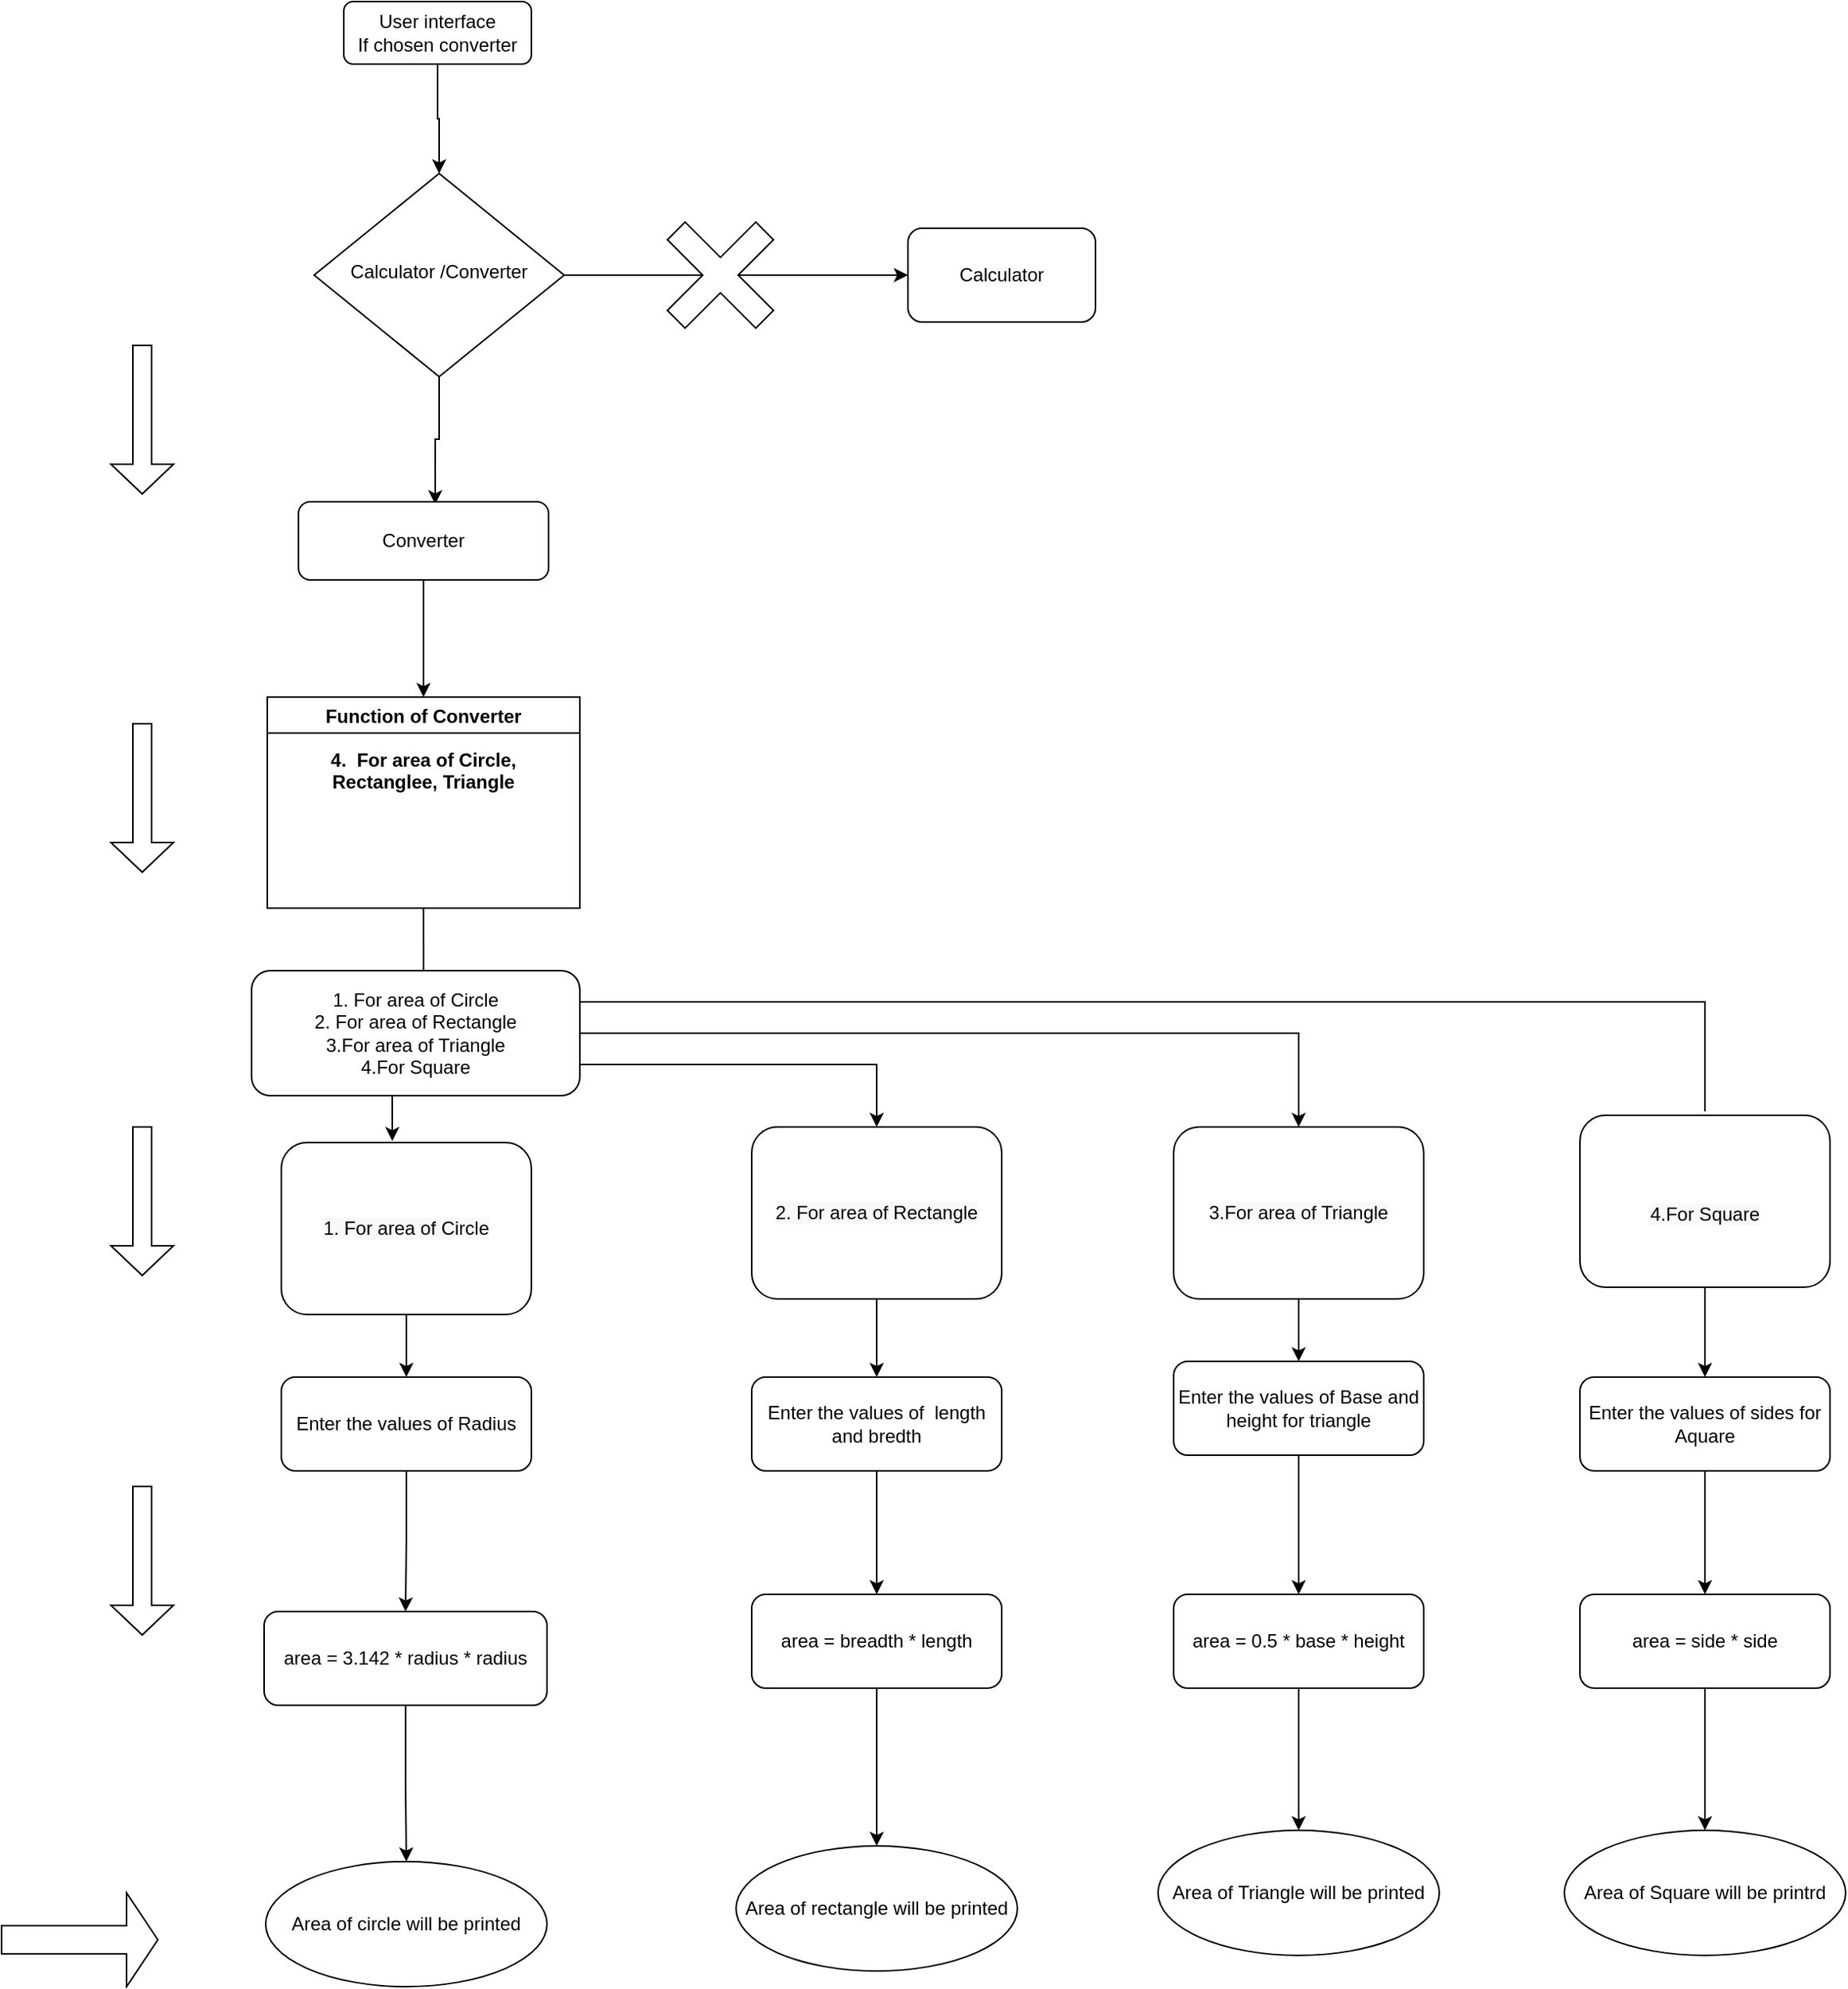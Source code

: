 <mxfile version="15.1.0" type="device"><diagram id="C5RBs43oDa-KdzZeNtuy" name="Page-1"><mxGraphModel dx="462" dy="833" grid="1" gridSize="10" guides="1" tooltips="1" connect="1" arrows="1" fold="1" page="1" pageScale="1" pageWidth="827" pageHeight="1169" math="0" shadow="0"><root><mxCell id="WIyWlLk6GJQsqaUBKTNV-0"/><mxCell id="WIyWlLk6GJQsqaUBKTNV-1" parent="WIyWlLk6GJQsqaUBKTNV-0"/><mxCell id="woiIGtfiR9zEG-T-wFo3-67" style="edgeStyle=orthogonalEdgeStyle;rounded=0;orthogonalLoop=1;jettySize=auto;html=1;exitX=0.5;exitY=1;exitDx=0;exitDy=0;entryX=0.5;entryY=0;entryDx=0;entryDy=0;" parent="WIyWlLk6GJQsqaUBKTNV-1" source="woiIGtfiR9zEG-T-wFo3-68" target="woiIGtfiR9zEG-T-wFo3-71" edge="1"><mxGeometry relative="1" as="geometry"/></mxCell><mxCell id="woiIGtfiR9zEG-T-wFo3-68" value="User interface&lt;br&gt;If chosen converter" style="rounded=1;whiteSpace=wrap;html=1;fontSize=12;glass=0;strokeWidth=1;shadow=0;" parent="WIyWlLk6GJQsqaUBKTNV-1" vertex="1"><mxGeometry x="349" y="90" width="120" height="40" as="geometry"/></mxCell><mxCell id="woiIGtfiR9zEG-T-wFo3-69" style="edgeStyle=orthogonalEdgeStyle;rounded=0;orthogonalLoop=1;jettySize=auto;html=1;entryX=0;entryY=0.5;entryDx=0;entryDy=0;" parent="WIyWlLk6GJQsqaUBKTNV-1" source="woiIGtfiR9zEG-T-wFo3-71" target="woiIGtfiR9zEG-T-wFo3-73" edge="1"><mxGeometry relative="1" as="geometry"/></mxCell><mxCell id="woiIGtfiR9zEG-T-wFo3-70" style="edgeStyle=orthogonalEdgeStyle;rounded=0;orthogonalLoop=1;jettySize=auto;html=1;exitX=0.5;exitY=1;exitDx=0;exitDy=0;entryX=0.547;entryY=0.033;entryDx=0;entryDy=0;entryPerimeter=0;" parent="WIyWlLk6GJQsqaUBKTNV-1" source="woiIGtfiR9zEG-T-wFo3-71" target="woiIGtfiR9zEG-T-wFo3-84" edge="1"><mxGeometry relative="1" as="geometry"/></mxCell><mxCell id="woiIGtfiR9zEG-T-wFo3-71" value="Calculator /Converter" style="rhombus;whiteSpace=wrap;html=1;shadow=0;fontFamily=Helvetica;fontSize=12;align=center;strokeWidth=1;spacing=6;spacingTop=-4;" parent="WIyWlLk6GJQsqaUBKTNV-1" vertex="1"><mxGeometry x="330" y="200" width="160" height="130" as="geometry"/></mxCell><mxCell id="woiIGtfiR9zEG-T-wFo3-73" value="Calculator" style="rounded=1;whiteSpace=wrap;html=1;" parent="WIyWlLk6GJQsqaUBKTNV-1" vertex="1"><mxGeometry x="710" y="235" width="120" height="60" as="geometry"/></mxCell><mxCell id="woiIGtfiR9zEG-T-wFo3-83" style="edgeStyle=orthogonalEdgeStyle;rounded=0;orthogonalLoop=1;jettySize=auto;html=1;entryX=0.5;entryY=0;entryDx=0;entryDy=0;" parent="WIyWlLk6GJQsqaUBKTNV-1" source="woiIGtfiR9zEG-T-wFo3-84" target="woiIGtfiR9zEG-T-wFo3-86" edge="1"><mxGeometry relative="1" as="geometry"><mxPoint x="400" y="565" as="targetPoint"/></mxGeometry></mxCell><mxCell id="woiIGtfiR9zEG-T-wFo3-84" value="Converter" style="rounded=1;whiteSpace=wrap;html=1;" parent="WIyWlLk6GJQsqaUBKTNV-1" vertex="1"><mxGeometry x="320" y="410" width="160" height="50" as="geometry"/></mxCell><mxCell id="PkLT_xrMk4RqtZISgLpk-19" style="edgeStyle=orthogonalEdgeStyle;rounded=0;orthogonalLoop=1;jettySize=auto;html=1;exitX=0.5;exitY=1;exitDx=0;exitDy=0;entryX=0.524;entryY=0.125;entryDx=0;entryDy=0;entryPerimeter=0;" edge="1" parent="WIyWlLk6GJQsqaUBKTNV-1" source="woiIGtfiR9zEG-T-wFo3-86" target="PkLT_xrMk4RqtZISgLpk-0"><mxGeometry relative="1" as="geometry"/></mxCell><mxCell id="woiIGtfiR9zEG-T-wFo3-86" value="&#10;&#10;&#10;Function of Converter&#10;&#10;4.  For area of Circle,&#10;Rectanglee, Triangle" style="swimlane;" parent="WIyWlLk6GJQsqaUBKTNV-1" vertex="1"><mxGeometry x="300" y="535" width="200" height="135" as="geometry"/></mxCell><mxCell id="woiIGtfiR9zEG-T-wFo3-87" style="edgeStyle=orthogonalEdgeStyle;rounded=0;orthogonalLoop=1;jettySize=auto;html=1;exitX=0.5;exitY=1;exitDx=0;exitDy=0;entryX=0.5;entryY=0;entryDx=0;entryDy=0;" parent="WIyWlLk6GJQsqaUBKTNV-1" source="woiIGtfiR9zEG-T-wFo3-88" target="woiIGtfiR9zEG-T-wFo3-90" edge="1"><mxGeometry relative="1" as="geometry"/></mxCell><mxCell id="woiIGtfiR9zEG-T-wFo3-88" value="&lt;span style=&quot;color: rgb(0 , 0 , 0) ; font-family: &amp;#34;helvetica&amp;#34; ; font-size: 12px ; font-style: normal ; font-weight: 400 ; letter-spacing: normal ; text-align: center ; text-indent: 0px ; text-transform: none ; word-spacing: 0px ; background-color: rgb(248 , 249 , 250) ; display: inline ; float: none&quot;&gt;1. For area of Circle&lt;/span&gt;" style="rounded=1;whiteSpace=wrap;html=1;" parent="WIyWlLk6GJQsqaUBKTNV-1" vertex="1"><mxGeometry x="309" y="820" width="160" height="110" as="geometry"/></mxCell><mxCell id="woiIGtfiR9zEG-T-wFo3-89" style="edgeStyle=orthogonalEdgeStyle;rounded=0;orthogonalLoop=1;jettySize=auto;html=1;entryX=0.5;entryY=0;entryDx=0;entryDy=0;" parent="WIyWlLk6GJQsqaUBKTNV-1" source="woiIGtfiR9zEG-T-wFo3-90" target="woiIGtfiR9zEG-T-wFo3-92" edge="1"><mxGeometry relative="1" as="geometry"/></mxCell><mxCell id="woiIGtfiR9zEG-T-wFo3-90" value="&lt;span&gt;Enter the values of Radius&lt;/span&gt;" style="rounded=1;whiteSpace=wrap;html=1;" parent="WIyWlLk6GJQsqaUBKTNV-1" vertex="1"><mxGeometry x="309" y="970" width="160" height="60" as="geometry"/></mxCell><mxCell id="woiIGtfiR9zEG-T-wFo3-91" style="edgeStyle=orthogonalEdgeStyle;rounded=0;orthogonalLoop=1;jettySize=auto;html=1;exitX=0.5;exitY=1;exitDx=0;exitDy=0;entryX=0.5;entryY=0;entryDx=0;entryDy=0;" parent="WIyWlLk6GJQsqaUBKTNV-1" source="woiIGtfiR9zEG-T-wFo3-92" target="woiIGtfiR9zEG-T-wFo3-93" edge="1"><mxGeometry relative="1" as="geometry"/></mxCell><mxCell id="woiIGtfiR9zEG-T-wFo3-92" value="area = 3.142 * radius * radius" style="rounded=1;whiteSpace=wrap;html=1;" parent="WIyWlLk6GJQsqaUBKTNV-1" vertex="1"><mxGeometry x="298" y="1120" width="181" height="60" as="geometry"/></mxCell><mxCell id="woiIGtfiR9zEG-T-wFo3-93" value="Area of circle will be printed" style="ellipse;whiteSpace=wrap;html=1;" parent="WIyWlLk6GJQsqaUBKTNV-1" vertex="1"><mxGeometry x="299" y="1280" width="180" height="80" as="geometry"/></mxCell><mxCell id="woiIGtfiR9zEG-T-wFo3-94" value="" style="shape=cross;whiteSpace=wrap;html=1;rotation=-45;" parent="WIyWlLk6GJQsqaUBKTNV-1" vertex="1"><mxGeometry x="550" y="225" width="80" height="80" as="geometry"/></mxCell><mxCell id="woiIGtfiR9zEG-T-wFo3-99" value="" style="shape=singleArrow;direction=south;whiteSpace=wrap;html=1;" parent="WIyWlLk6GJQsqaUBKTNV-1" vertex="1"><mxGeometry x="200" y="310" width="40" height="95" as="geometry"/></mxCell><mxCell id="woiIGtfiR9zEG-T-wFo3-100" value="" style="shape=singleArrow;direction=south;whiteSpace=wrap;html=1;" parent="WIyWlLk6GJQsqaUBKTNV-1" vertex="1"><mxGeometry x="200" y="552" width="40" height="95" as="geometry"/></mxCell><mxCell id="woiIGtfiR9zEG-T-wFo3-101" value="" style="shape=singleArrow;direction=south;whiteSpace=wrap;html=1;" parent="WIyWlLk6GJQsqaUBKTNV-1" vertex="1"><mxGeometry x="200" y="810" width="40" height="95" as="geometry"/></mxCell><mxCell id="woiIGtfiR9zEG-T-wFo3-102" value="" style="shape=singleArrow;whiteSpace=wrap;html=1;" parent="WIyWlLk6GJQsqaUBKTNV-1" vertex="1"><mxGeometry x="130" y="1300" width="100" height="60" as="geometry"/></mxCell><mxCell id="PkLT_xrMk4RqtZISgLpk-15" style="edgeStyle=orthogonalEdgeStyle;rounded=0;orthogonalLoop=1;jettySize=auto;html=1;exitX=0.5;exitY=1;exitDx=0;exitDy=0;entryX=0.444;entryY=-0.009;entryDx=0;entryDy=0;entryPerimeter=0;" edge="1" parent="WIyWlLk6GJQsqaUBKTNV-1" source="PkLT_xrMk4RqtZISgLpk-0" target="woiIGtfiR9zEG-T-wFo3-88"><mxGeometry relative="1" as="geometry"/></mxCell><mxCell id="PkLT_xrMk4RqtZISgLpk-16" style="edgeStyle=orthogonalEdgeStyle;rounded=0;orthogonalLoop=1;jettySize=auto;html=1;entryX=0.5;entryY=0;entryDx=0;entryDy=0;" edge="1" parent="WIyWlLk6GJQsqaUBKTNV-1" source="PkLT_xrMk4RqtZISgLpk-0" target="PkLT_xrMk4RqtZISgLpk-2"><mxGeometry relative="1" as="geometry"><Array as="points"><mxPoint x="690" y="770"/></Array></mxGeometry></mxCell><mxCell id="PkLT_xrMk4RqtZISgLpk-17" style="edgeStyle=orthogonalEdgeStyle;rounded=0;orthogonalLoop=1;jettySize=auto;html=1;entryX=0.5;entryY=0;entryDx=0;entryDy=0;" edge="1" parent="WIyWlLk6GJQsqaUBKTNV-1" target="PkLT_xrMk4RqtZISgLpk-3"><mxGeometry relative="1" as="geometry"><mxPoint x="1220" y="800" as="sourcePoint"/><Array as="points"><mxPoint x="1220" y="730"/><mxPoint x="500" y="730"/><mxPoint x="500" y="750"/><mxPoint x="960" y="750"/></Array></mxGeometry></mxCell><mxCell id="PkLT_xrMk4RqtZISgLpk-0" value="1. For area of Circle&lt;br&gt;2. For area of Rectangle&lt;br&gt;3.For area of Triangle&lt;br&gt;4.For Square&lt;br&gt;" style="rounded=1;whiteSpace=wrap;html=1;" vertex="1" parent="WIyWlLk6GJQsqaUBKTNV-1"><mxGeometry x="290" y="710" width="210" height="80" as="geometry"/></mxCell><mxCell id="PkLT_xrMk4RqtZISgLpk-1" value="" style="shape=singleArrow;direction=south;whiteSpace=wrap;html=1;" vertex="1" parent="WIyWlLk6GJQsqaUBKTNV-1"><mxGeometry x="200" y="1040" width="40" height="95" as="geometry"/></mxCell><mxCell id="PkLT_xrMk4RqtZISgLpk-21" value="" style="edgeStyle=orthogonalEdgeStyle;rounded=0;orthogonalLoop=1;jettySize=auto;html=1;" edge="1" parent="WIyWlLk6GJQsqaUBKTNV-1" source="PkLT_xrMk4RqtZISgLpk-2" target="PkLT_xrMk4RqtZISgLpk-5"><mxGeometry relative="1" as="geometry"/></mxCell><mxCell id="PkLT_xrMk4RqtZISgLpk-2" value="&lt;br style=&quot;color: rgb(0 , 0 , 0) ; font-family: &amp;#34;helvetica&amp;#34; ; font-size: 12px ; font-style: normal ; font-weight: 400 ; letter-spacing: normal ; text-align: center ; text-indent: 0px ; text-transform: none ; word-spacing: 0px ; background-color: rgb(248 , 249 , 250)&quot;&gt;&lt;span style=&quot;color: rgb(0 , 0 , 0) ; font-family: &amp;#34;helvetica&amp;#34; ; font-size: 12px ; font-style: normal ; font-weight: 400 ; letter-spacing: normal ; text-align: center ; text-indent: 0px ; text-transform: none ; word-spacing: 0px ; background-color: rgb(248 , 249 , 250) ; display: inline ; float: none&quot;&gt;2. For area of Rectangle&lt;/span&gt;&lt;br style=&quot;color: rgb(0 , 0 , 0) ; font-family: &amp;#34;helvetica&amp;#34; ; font-size: 12px ; font-style: normal ; font-weight: 400 ; letter-spacing: normal ; text-align: center ; text-indent: 0px ; text-transform: none ; word-spacing: 0px ; background-color: rgb(248 , 249 , 250)&quot;&gt;&lt;br&gt;" style="rounded=1;whiteSpace=wrap;html=1;" vertex="1" parent="WIyWlLk6GJQsqaUBKTNV-1"><mxGeometry x="610" y="810" width="160" height="110" as="geometry"/></mxCell><mxCell id="PkLT_xrMk4RqtZISgLpk-23" value="" style="edgeStyle=orthogonalEdgeStyle;rounded=0;orthogonalLoop=1;jettySize=auto;html=1;" edge="1" parent="WIyWlLk6GJQsqaUBKTNV-1" source="PkLT_xrMk4RqtZISgLpk-3" target="PkLT_xrMk4RqtZISgLpk-6"><mxGeometry relative="1" as="geometry"/></mxCell><mxCell id="PkLT_xrMk4RqtZISgLpk-3" value="&lt;span style=&quot;color: rgb(0 , 0 , 0) ; font-family: &amp;#34;helvetica&amp;#34; ; font-size: 12px ; font-style: normal ; font-weight: 400 ; letter-spacing: normal ; text-align: center ; text-indent: 0px ; text-transform: none ; word-spacing: 0px ; background-color: rgb(248 , 249 , 250) ; display: inline ; float: none&quot;&gt;3.For area of Triangle&lt;/span&gt;&lt;br style=&quot;color: rgb(0 , 0 , 0) ; font-family: &amp;#34;helvetica&amp;#34; ; font-size: 12px ; font-style: normal ; font-weight: 400 ; letter-spacing: normal ; text-align: center ; text-indent: 0px ; text-transform: none ; word-spacing: 0px ; background-color: rgb(248 , 249 , 250)&quot;&gt;" style="rounded=1;whiteSpace=wrap;html=1;" vertex="1" parent="WIyWlLk6GJQsqaUBKTNV-1"><mxGeometry x="880" y="810" width="160" height="110" as="geometry"/></mxCell><mxCell id="PkLT_xrMk4RqtZISgLpk-26" value="" style="edgeStyle=orthogonalEdgeStyle;rounded=0;orthogonalLoop=1;jettySize=auto;html=1;" edge="1" parent="WIyWlLk6GJQsqaUBKTNV-1" source="PkLT_xrMk4RqtZISgLpk-4" target="PkLT_xrMk4RqtZISgLpk-7"><mxGeometry relative="1" as="geometry"/></mxCell><mxCell id="PkLT_xrMk4RqtZISgLpk-4" value="&lt;br style=&quot;color: rgb(0 , 0 , 0) ; font-family: &amp;#34;helvetica&amp;#34; ; font-size: 12px ; font-style: normal ; font-weight: 400 ; letter-spacing: normal ; text-align: center ; text-indent: 0px ; text-transform: none ; word-spacing: 0px ; background-color: rgb(248 , 249 , 250)&quot;&gt;&lt;span style=&quot;color: rgb(0 , 0 , 0) ; font-family: &amp;#34;helvetica&amp;#34; ; font-size: 12px ; font-style: normal ; font-weight: 400 ; letter-spacing: normal ; text-align: center ; text-indent: 0px ; text-transform: none ; word-spacing: 0px ; background-color: rgb(248 , 249 , 250) ; display: inline ; float: none&quot;&gt;4.For Square&lt;/span&gt;&lt;br&gt;" style="rounded=1;whiteSpace=wrap;html=1;" vertex="1" parent="WIyWlLk6GJQsqaUBKTNV-1"><mxGeometry x="1140" y="802.5" width="160" height="110" as="geometry"/></mxCell><mxCell id="PkLT_xrMk4RqtZISgLpk-20" value="" style="edgeStyle=orthogonalEdgeStyle;rounded=0;orthogonalLoop=1;jettySize=auto;html=1;" edge="1" parent="WIyWlLk6GJQsqaUBKTNV-1" source="PkLT_xrMk4RqtZISgLpk-5" target="PkLT_xrMk4RqtZISgLpk-8"><mxGeometry relative="1" as="geometry"/></mxCell><mxCell id="PkLT_xrMk4RqtZISgLpk-5" value="&lt;span&gt;Enter the values of&amp;nbsp; length and bredth&lt;/span&gt;" style="rounded=1;whiteSpace=wrap;html=1;" vertex="1" parent="WIyWlLk6GJQsqaUBKTNV-1"><mxGeometry x="610" y="970" width="160" height="60" as="geometry"/></mxCell><mxCell id="PkLT_xrMk4RqtZISgLpk-24" value="" style="edgeStyle=orthogonalEdgeStyle;rounded=0;orthogonalLoop=1;jettySize=auto;html=1;" edge="1" parent="WIyWlLk6GJQsqaUBKTNV-1" source="PkLT_xrMk4RqtZISgLpk-6" target="PkLT_xrMk4RqtZISgLpk-9"><mxGeometry relative="1" as="geometry"/></mxCell><mxCell id="PkLT_xrMk4RqtZISgLpk-6" value="&lt;span&gt;Enter the values of Base and height for triangle&lt;/span&gt;" style="rounded=1;whiteSpace=wrap;html=1;" vertex="1" parent="WIyWlLk6GJQsqaUBKTNV-1"><mxGeometry x="880" y="960" width="160" height="60" as="geometry"/></mxCell><mxCell id="PkLT_xrMk4RqtZISgLpk-27" value="" style="edgeStyle=orthogonalEdgeStyle;rounded=0;orthogonalLoop=1;jettySize=auto;html=1;" edge="1" parent="WIyWlLk6GJQsqaUBKTNV-1" source="PkLT_xrMk4RqtZISgLpk-7" target="PkLT_xrMk4RqtZISgLpk-10"><mxGeometry relative="1" as="geometry"/></mxCell><mxCell id="PkLT_xrMk4RqtZISgLpk-7" value="&lt;span&gt;Enter the values of sides for Aquare&lt;/span&gt;" style="rounded=1;whiteSpace=wrap;html=1;" vertex="1" parent="WIyWlLk6GJQsqaUBKTNV-1"><mxGeometry x="1140" y="970" width="160" height="60" as="geometry"/></mxCell><mxCell id="PkLT_xrMk4RqtZISgLpk-22" value="" style="edgeStyle=orthogonalEdgeStyle;rounded=0;orthogonalLoop=1;jettySize=auto;html=1;" edge="1" parent="WIyWlLk6GJQsqaUBKTNV-1" source="PkLT_xrMk4RqtZISgLpk-8" target="PkLT_xrMk4RqtZISgLpk-11"><mxGeometry relative="1" as="geometry"/></mxCell><mxCell id="PkLT_xrMk4RqtZISgLpk-8" value="area = breadth * length" style="rounded=1;whiteSpace=wrap;html=1;" vertex="1" parent="WIyWlLk6GJQsqaUBKTNV-1"><mxGeometry x="610" y="1109" width="160" height="60" as="geometry"/></mxCell><mxCell id="PkLT_xrMk4RqtZISgLpk-25" value="" style="edgeStyle=orthogonalEdgeStyle;rounded=0;orthogonalLoop=1;jettySize=auto;html=1;" edge="1" parent="WIyWlLk6GJQsqaUBKTNV-1" source="PkLT_xrMk4RqtZISgLpk-9" target="PkLT_xrMk4RqtZISgLpk-12"><mxGeometry relative="1" as="geometry"/></mxCell><mxCell id="PkLT_xrMk4RqtZISgLpk-9" value="area = 0.5 * base * height" style="rounded=1;whiteSpace=wrap;html=1;" vertex="1" parent="WIyWlLk6GJQsqaUBKTNV-1"><mxGeometry x="880" y="1109" width="160" height="60" as="geometry"/></mxCell><mxCell id="PkLT_xrMk4RqtZISgLpk-28" value="" style="edgeStyle=orthogonalEdgeStyle;rounded=0;orthogonalLoop=1;jettySize=auto;html=1;" edge="1" parent="WIyWlLk6GJQsqaUBKTNV-1" source="PkLT_xrMk4RqtZISgLpk-10" target="PkLT_xrMk4RqtZISgLpk-13"><mxGeometry relative="1" as="geometry"/></mxCell><mxCell id="PkLT_xrMk4RqtZISgLpk-10" value="area = side * side" style="rounded=1;whiteSpace=wrap;html=1;" vertex="1" parent="WIyWlLk6GJQsqaUBKTNV-1"><mxGeometry x="1140" y="1109" width="160" height="60" as="geometry"/></mxCell><mxCell id="PkLT_xrMk4RqtZISgLpk-11" value="Area of rectangle will be printed" style="ellipse;whiteSpace=wrap;html=1;" vertex="1" parent="WIyWlLk6GJQsqaUBKTNV-1"><mxGeometry x="600" y="1270" width="180" height="80" as="geometry"/></mxCell><mxCell id="PkLT_xrMk4RqtZISgLpk-12" value="Area of Triangle will be printed" style="ellipse;whiteSpace=wrap;html=1;" vertex="1" parent="WIyWlLk6GJQsqaUBKTNV-1"><mxGeometry x="870" y="1260" width="180" height="80" as="geometry"/></mxCell><mxCell id="PkLT_xrMk4RqtZISgLpk-13" value="Area of Square will be printrd" style="ellipse;whiteSpace=wrap;html=1;" vertex="1" parent="WIyWlLk6GJQsqaUBKTNV-1"><mxGeometry x="1130" y="1260" width="180" height="80" as="geometry"/></mxCell></root></mxGraphModel></diagram></mxfile>